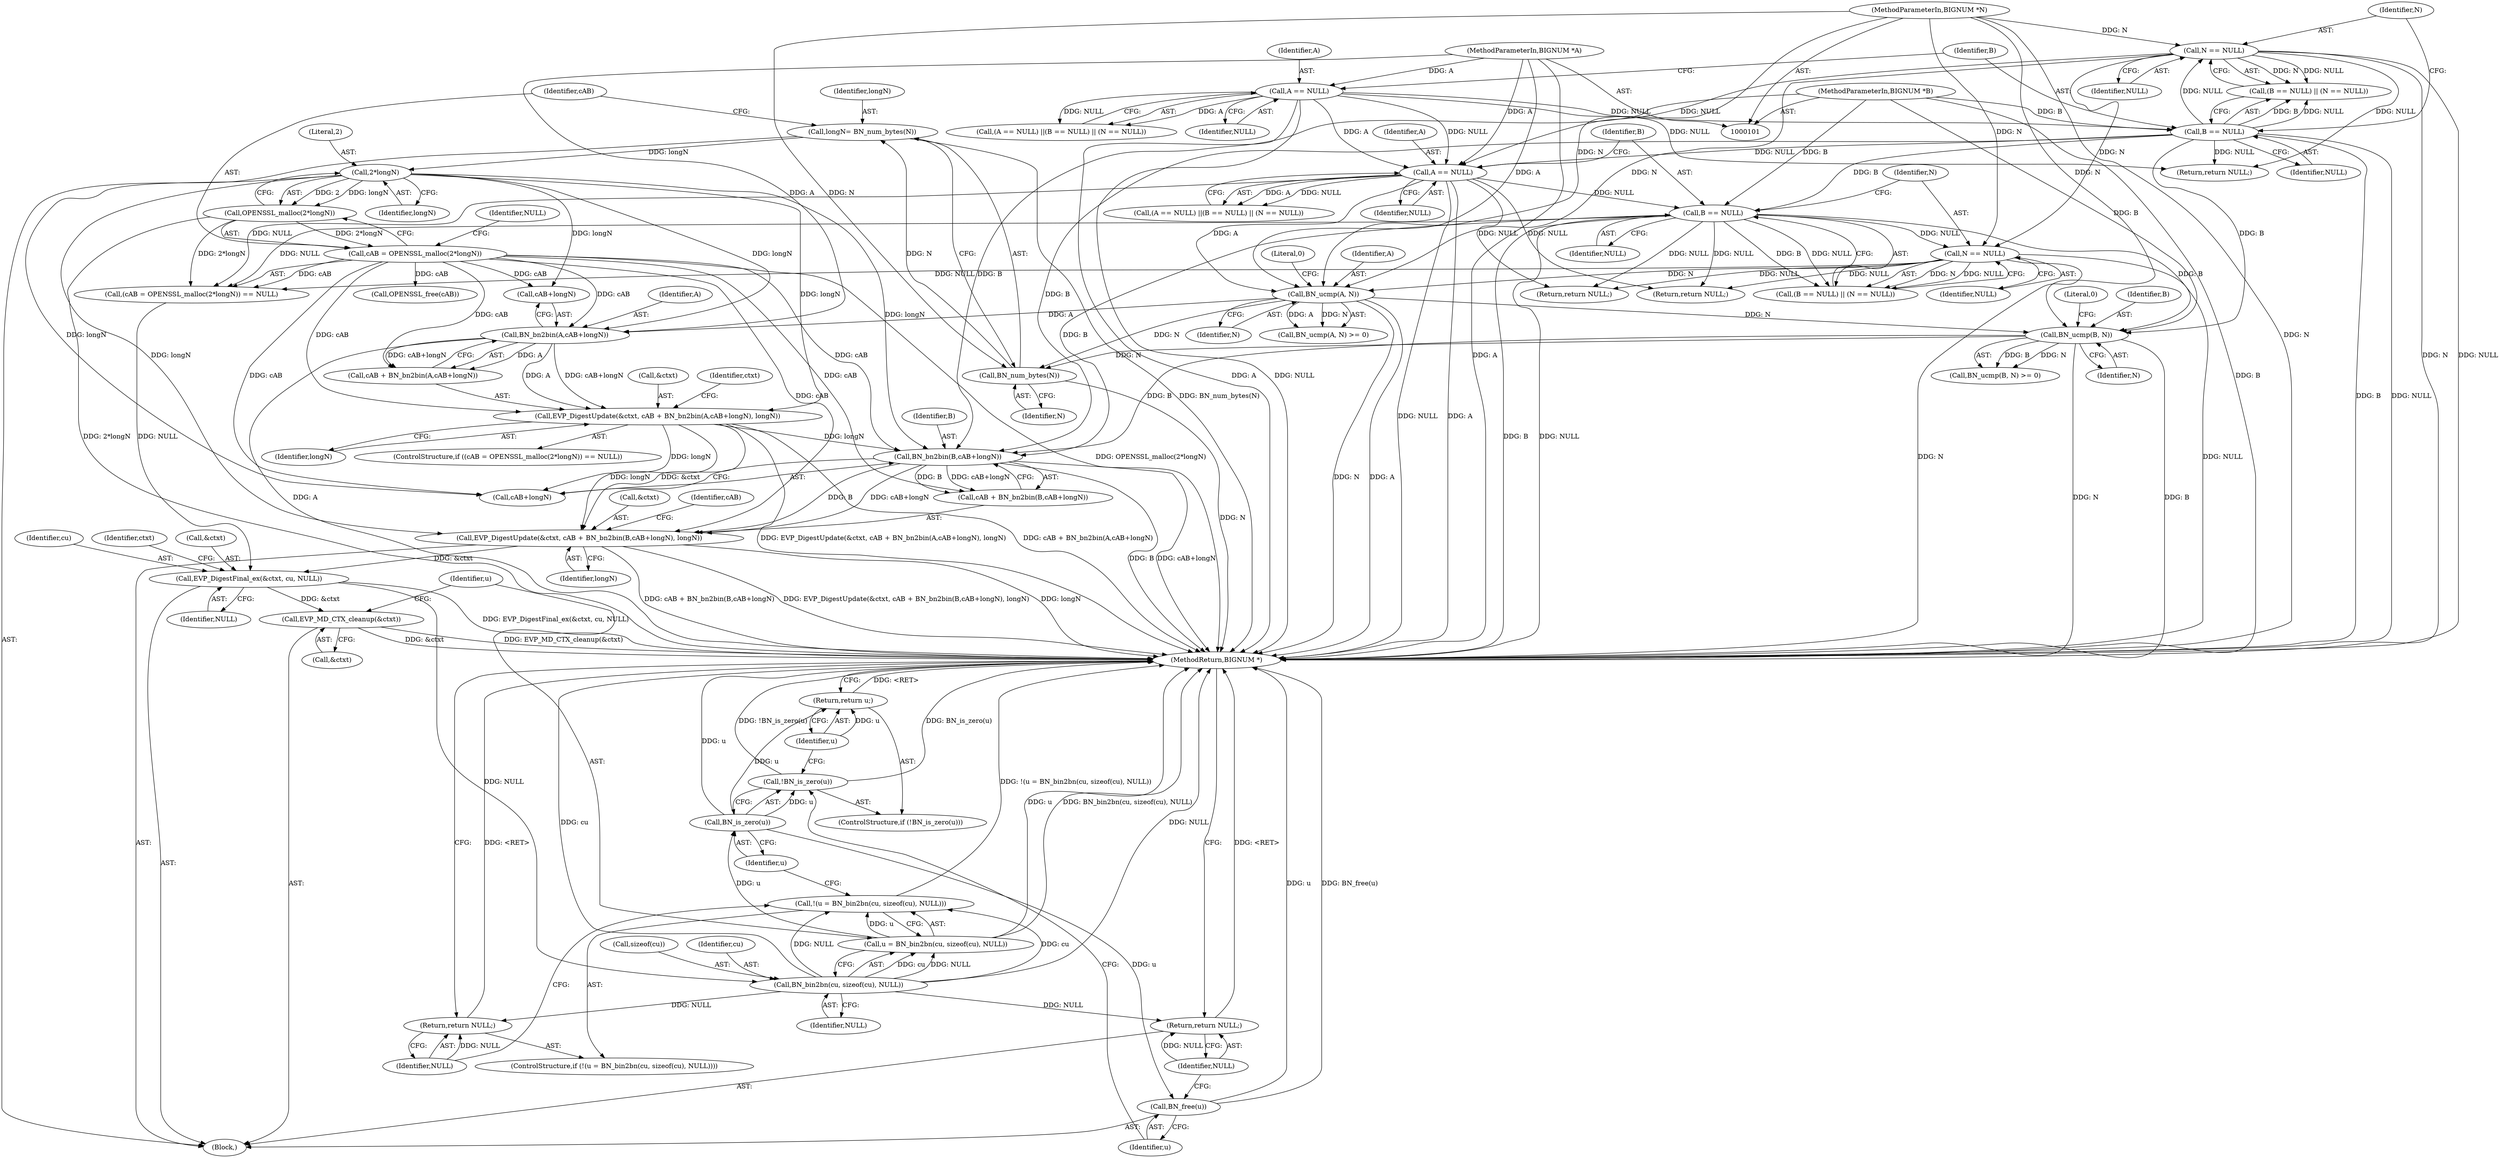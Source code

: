 digraph "0_openssl_4a23b12a031860253b58d503f296377ca076427b@API" {
"1000177" [label="(Call,EVP_DigestUpdate(&ctxt, cAB + BN_bn2bin(B,cAB+longN), longN))"];
"1000166" [label="(Call,EVP_DigestUpdate(&ctxt, cAB + BN_bn2bin(A,cAB+longN), longN))"];
"1000159" [label="(Call,cAB = OPENSSL_malloc(2*longN))"];
"1000161" [label="(Call,OPENSSL_malloc(2*longN))"];
"1000162" [label="(Call,2*longN)"];
"1000153" [label="(Call,longN= BN_num_bytes(N))"];
"1000155" [label="(Call,BN_num_bytes(N))"];
"1000142" [label="(Call,BN_ucmp(A, N))"];
"1000127" [label="(Call,A == NULL)"];
"1000113" [label="(Call,A == NULL)"];
"1000102" [label="(MethodParameterIn,BIGNUM *A)"];
"1000120" [label="(Call,N == NULL)"];
"1000104" [label="(MethodParameterIn,BIGNUM *N)"];
"1000117" [label="(Call,B == NULL)"];
"1000103" [label="(MethodParameterIn,BIGNUM *B)"];
"1000134" [label="(Call,N == NULL)"];
"1000131" [label="(Call,B == NULL)"];
"1000147" [label="(Call,BN_ucmp(B, N))"];
"1000171" [label="(Call,BN_bn2bin(A,cAB+longN))"];
"1000182" [label="(Call,BN_bn2bin(B,cAB+longN))"];
"1000190" [label="(Call,EVP_DigestFinal_ex(&ctxt, cu, NULL))"];
"1000195" [label="(Call,EVP_MD_CTX_cleanup(&ctxt))"];
"1000202" [label="(Call,BN_bin2bn(cu, sizeof(cu), NULL))"];
"1000199" [label="(Call,!(u = BN_bin2bn(cu, sizeof(cu), NULL)))"];
"1000200" [label="(Call,u = BN_bin2bn(cu, sizeof(cu), NULL))"];
"1000211" [label="(Call,BN_is_zero(u))"];
"1000210" [label="(Call,!BN_is_zero(u))"];
"1000213" [label="(Return,return u;)"];
"1000215" [label="(Call,BN_free(u))"];
"1000207" [label="(Return,return NULL;)"];
"1000217" [label="(Return,return NULL;)"];
"1000188" [label="(Call,OPENSSL_free(cAB))"];
"1000116" [label="(Call,(B == NULL) || (N == NULL))"];
"1000183" [label="(Identifier,B)"];
"1000219" [label="(MethodReturn,BIGNUM *)"];
"1000199" [label="(Call,!(u = BN_bin2bn(cu, sizeof(cu), NULL)))"];
"1000194" [label="(Identifier,NULL)"];
"1000105" [label="(Block,)"];
"1000208" [label="(Identifier,NULL)"];
"1000119" [label="(Identifier,NULL)"];
"1000133" [label="(Identifier,NULL)"];
"1000134" [label="(Call,N == NULL)"];
"1000166" [label="(Call,EVP_DigestUpdate(&ctxt, cAB + BN_bn2bin(A,cAB+longN), longN))"];
"1000202" [label="(Call,BN_bin2bn(cu, sizeof(cu), NULL))"];
"1000128" [label="(Identifier,A)"];
"1000172" [label="(Identifier,A)"];
"1000211" [label="(Call,BN_is_zero(u))"];
"1000143" [label="(Identifier,A)"];
"1000132" [label="(Identifier,B)"];
"1000131" [label="(Call,B == NULL)"];
"1000180" [label="(Call,cAB + BN_bn2bin(B,cAB+longN))"];
"1000127" [label="(Call,A == NULL)"];
"1000151" [label="(Return,return NULL;)"];
"1000121" [label="(Identifier,N)"];
"1000200" [label="(Call,u = BN_bin2bn(cu, sizeof(cu), NULL))"];
"1000113" [label="(Call,A == NULL)"];
"1000117" [label="(Call,B == NULL)"];
"1000137" [label="(Return,return NULL;)"];
"1000162" [label="(Call,2*longN)"];
"1000135" [label="(Identifier,N)"];
"1000217" [label="(Return,return NULL;)"];
"1000204" [label="(Call,sizeof(cu))"];
"1000165" [label="(Identifier,NULL)"];
"1000215" [label="(Call,BN_free(u))"];
"1000104" [label="(MethodParameterIn,BIGNUM *N)"];
"1000171" [label="(Call,BN_bn2bin(A,cAB+longN))"];
"1000164" [label="(Identifier,longN)"];
"1000163" [label="(Literal,2)"];
"1000147" [label="(Call,BN_ucmp(B, N))"];
"1000177" [label="(Call,EVP_DigestUpdate(&ctxt, cAB + BN_bn2bin(B,cAB+longN), longN))"];
"1000216" [label="(Identifier,u)"];
"1000149" [label="(Identifier,N)"];
"1000190" [label="(Call,EVP_DigestFinal_ex(&ctxt, cu, NULL))"];
"1000112" [label="(Call,(A == NULL) ||(B == NULL) || (N == NULL))"];
"1000158" [label="(Call,(cAB = OPENSSL_malloc(2*longN)) == NULL)"];
"1000144" [label="(Identifier,N)"];
"1000129" [label="(Identifier,NULL)"];
"1000114" [label="(Identifier,A)"];
"1000193" [label="(Identifier,cu)"];
"1000178" [label="(Call,&ctxt)"];
"1000142" [label="(Call,BN_ucmp(A, N))"];
"1000169" [label="(Call,cAB + BN_bn2bin(A,cAB+longN))"];
"1000206" [label="(Identifier,NULL)"];
"1000115" [label="(Identifier,NULL)"];
"1000176" [label="(Identifier,longN)"];
"1000203" [label="(Identifier,cu)"];
"1000210" [label="(Call,!BN_is_zero(u))"];
"1000120" [label="(Call,N == NULL)"];
"1000161" [label="(Call,OPENSSL_malloc(2*longN))"];
"1000122" [label="(Identifier,NULL)"];
"1000150" [label="(Literal,0)"];
"1000201" [label="(Identifier,u)"];
"1000167" [label="(Call,&ctxt)"];
"1000145" [label="(Literal,0)"];
"1000153" [label="(Call,longN= BN_num_bytes(N))"];
"1000103" [label="(MethodParameterIn,BIGNUM *B)"];
"1000197" [label="(Identifier,ctxt)"];
"1000209" [label="(ControlStructure,if (!BN_is_zero(u)))"];
"1000157" [label="(ControlStructure,if ((cAB = OPENSSL_malloc(2*longN)) == NULL))"];
"1000123" [label="(Return,return NULL;)"];
"1000136" [label="(Identifier,NULL)"];
"1000155" [label="(Call,BN_num_bytes(N))"];
"1000187" [label="(Identifier,longN)"];
"1000148" [label="(Identifier,B)"];
"1000212" [label="(Identifier,u)"];
"1000126" [label="(Call,(A == NULL) ||(B == NULL) || (N == NULL))"];
"1000159" [label="(Call,cAB = OPENSSL_malloc(2*longN))"];
"1000184" [label="(Call,cAB+longN)"];
"1000218" [label="(Identifier,NULL)"];
"1000207" [label="(Return,return NULL;)"];
"1000214" [label="(Identifier,u)"];
"1000102" [label="(MethodParameterIn,BIGNUM *A)"];
"1000196" [label="(Call,&ctxt)"];
"1000189" [label="(Identifier,cAB)"];
"1000118" [label="(Identifier,B)"];
"1000195" [label="(Call,EVP_MD_CTX_cleanup(&ctxt))"];
"1000141" [label="(Call,BN_ucmp(A, N) >= 0)"];
"1000173" [label="(Call,cAB+longN)"];
"1000182" [label="(Call,BN_bn2bin(B,cAB+longN))"];
"1000156" [label="(Identifier,N)"];
"1000198" [label="(ControlStructure,if (!(u = BN_bin2bn(cu, sizeof(cu), NULL))))"];
"1000191" [label="(Call,&ctxt)"];
"1000179" [label="(Identifier,ctxt)"];
"1000160" [label="(Identifier,cAB)"];
"1000130" [label="(Call,(B == NULL) || (N == NULL))"];
"1000146" [label="(Call,BN_ucmp(B, N) >= 0)"];
"1000213" [label="(Return,return u;)"];
"1000154" [label="(Identifier,longN)"];
"1000177" -> "1000105"  [label="AST: "];
"1000177" -> "1000187"  [label="CFG: "];
"1000178" -> "1000177"  [label="AST: "];
"1000180" -> "1000177"  [label="AST: "];
"1000187" -> "1000177"  [label="AST: "];
"1000189" -> "1000177"  [label="CFG: "];
"1000177" -> "1000219"  [label="DDG: longN"];
"1000177" -> "1000219"  [label="DDG: cAB + BN_bn2bin(B,cAB+longN)"];
"1000177" -> "1000219"  [label="DDG: EVP_DigestUpdate(&ctxt, cAB + BN_bn2bin(B,cAB+longN), longN)"];
"1000166" -> "1000177"  [label="DDG: &ctxt"];
"1000166" -> "1000177"  [label="DDG: longN"];
"1000159" -> "1000177"  [label="DDG: cAB"];
"1000182" -> "1000177"  [label="DDG: B"];
"1000182" -> "1000177"  [label="DDG: cAB+longN"];
"1000162" -> "1000177"  [label="DDG: longN"];
"1000177" -> "1000190"  [label="DDG: &ctxt"];
"1000166" -> "1000157"  [label="AST: "];
"1000166" -> "1000176"  [label="CFG: "];
"1000167" -> "1000166"  [label="AST: "];
"1000169" -> "1000166"  [label="AST: "];
"1000176" -> "1000166"  [label="AST: "];
"1000179" -> "1000166"  [label="CFG: "];
"1000166" -> "1000219"  [label="DDG: cAB + BN_bn2bin(A,cAB+longN)"];
"1000166" -> "1000219"  [label="DDG: EVP_DigestUpdate(&ctxt, cAB + BN_bn2bin(A,cAB+longN), longN)"];
"1000159" -> "1000166"  [label="DDG: cAB"];
"1000171" -> "1000166"  [label="DDG: A"];
"1000171" -> "1000166"  [label="DDG: cAB+longN"];
"1000162" -> "1000166"  [label="DDG: longN"];
"1000166" -> "1000182"  [label="DDG: longN"];
"1000166" -> "1000184"  [label="DDG: longN"];
"1000159" -> "1000158"  [label="AST: "];
"1000159" -> "1000161"  [label="CFG: "];
"1000160" -> "1000159"  [label="AST: "];
"1000161" -> "1000159"  [label="AST: "];
"1000165" -> "1000159"  [label="CFG: "];
"1000159" -> "1000219"  [label="DDG: OPENSSL_malloc(2*longN)"];
"1000159" -> "1000158"  [label="DDG: cAB"];
"1000161" -> "1000159"  [label="DDG: 2*longN"];
"1000159" -> "1000169"  [label="DDG: cAB"];
"1000159" -> "1000171"  [label="DDG: cAB"];
"1000159" -> "1000173"  [label="DDG: cAB"];
"1000159" -> "1000180"  [label="DDG: cAB"];
"1000159" -> "1000182"  [label="DDG: cAB"];
"1000159" -> "1000184"  [label="DDG: cAB"];
"1000159" -> "1000188"  [label="DDG: cAB"];
"1000161" -> "1000162"  [label="CFG: "];
"1000162" -> "1000161"  [label="AST: "];
"1000161" -> "1000219"  [label="DDG: 2*longN"];
"1000161" -> "1000158"  [label="DDG: 2*longN"];
"1000162" -> "1000161"  [label="DDG: 2"];
"1000162" -> "1000161"  [label="DDG: longN"];
"1000162" -> "1000164"  [label="CFG: "];
"1000163" -> "1000162"  [label="AST: "];
"1000164" -> "1000162"  [label="AST: "];
"1000153" -> "1000162"  [label="DDG: longN"];
"1000162" -> "1000171"  [label="DDG: longN"];
"1000162" -> "1000173"  [label="DDG: longN"];
"1000162" -> "1000182"  [label="DDG: longN"];
"1000162" -> "1000184"  [label="DDG: longN"];
"1000153" -> "1000105"  [label="AST: "];
"1000153" -> "1000155"  [label="CFG: "];
"1000154" -> "1000153"  [label="AST: "];
"1000155" -> "1000153"  [label="AST: "];
"1000160" -> "1000153"  [label="CFG: "];
"1000153" -> "1000219"  [label="DDG: BN_num_bytes(N)"];
"1000155" -> "1000153"  [label="DDG: N"];
"1000155" -> "1000156"  [label="CFG: "];
"1000156" -> "1000155"  [label="AST: "];
"1000155" -> "1000219"  [label="DDG: N"];
"1000142" -> "1000155"  [label="DDG: N"];
"1000147" -> "1000155"  [label="DDG: N"];
"1000104" -> "1000155"  [label="DDG: N"];
"1000142" -> "1000141"  [label="AST: "];
"1000142" -> "1000144"  [label="CFG: "];
"1000143" -> "1000142"  [label="AST: "];
"1000144" -> "1000142"  [label="AST: "];
"1000145" -> "1000142"  [label="CFG: "];
"1000142" -> "1000219"  [label="DDG: N"];
"1000142" -> "1000219"  [label="DDG: A"];
"1000142" -> "1000141"  [label="DDG: A"];
"1000142" -> "1000141"  [label="DDG: N"];
"1000127" -> "1000142"  [label="DDG: A"];
"1000102" -> "1000142"  [label="DDG: A"];
"1000120" -> "1000142"  [label="DDG: N"];
"1000134" -> "1000142"  [label="DDG: N"];
"1000104" -> "1000142"  [label="DDG: N"];
"1000142" -> "1000147"  [label="DDG: N"];
"1000142" -> "1000171"  [label="DDG: A"];
"1000127" -> "1000126"  [label="AST: "];
"1000127" -> "1000129"  [label="CFG: "];
"1000128" -> "1000127"  [label="AST: "];
"1000129" -> "1000127"  [label="AST: "];
"1000132" -> "1000127"  [label="CFG: "];
"1000126" -> "1000127"  [label="CFG: "];
"1000127" -> "1000219"  [label="DDG: NULL"];
"1000127" -> "1000219"  [label="DDG: A"];
"1000127" -> "1000126"  [label="DDG: A"];
"1000127" -> "1000126"  [label="DDG: NULL"];
"1000113" -> "1000127"  [label="DDG: A"];
"1000113" -> "1000127"  [label="DDG: NULL"];
"1000102" -> "1000127"  [label="DDG: A"];
"1000120" -> "1000127"  [label="DDG: NULL"];
"1000117" -> "1000127"  [label="DDG: NULL"];
"1000127" -> "1000131"  [label="DDG: NULL"];
"1000127" -> "1000137"  [label="DDG: NULL"];
"1000127" -> "1000151"  [label="DDG: NULL"];
"1000127" -> "1000158"  [label="DDG: NULL"];
"1000113" -> "1000112"  [label="AST: "];
"1000113" -> "1000115"  [label="CFG: "];
"1000114" -> "1000113"  [label="AST: "];
"1000115" -> "1000113"  [label="AST: "];
"1000118" -> "1000113"  [label="CFG: "];
"1000112" -> "1000113"  [label="CFG: "];
"1000113" -> "1000219"  [label="DDG: A"];
"1000113" -> "1000219"  [label="DDG: NULL"];
"1000113" -> "1000112"  [label="DDG: A"];
"1000113" -> "1000112"  [label="DDG: NULL"];
"1000102" -> "1000113"  [label="DDG: A"];
"1000113" -> "1000117"  [label="DDG: NULL"];
"1000113" -> "1000123"  [label="DDG: NULL"];
"1000102" -> "1000101"  [label="AST: "];
"1000102" -> "1000219"  [label="DDG: A"];
"1000102" -> "1000171"  [label="DDG: A"];
"1000120" -> "1000116"  [label="AST: "];
"1000120" -> "1000122"  [label="CFG: "];
"1000121" -> "1000120"  [label="AST: "];
"1000122" -> "1000120"  [label="AST: "];
"1000116" -> "1000120"  [label="CFG: "];
"1000120" -> "1000219"  [label="DDG: N"];
"1000120" -> "1000219"  [label="DDG: NULL"];
"1000120" -> "1000116"  [label="DDG: N"];
"1000120" -> "1000116"  [label="DDG: NULL"];
"1000104" -> "1000120"  [label="DDG: N"];
"1000117" -> "1000120"  [label="DDG: NULL"];
"1000120" -> "1000123"  [label="DDG: NULL"];
"1000120" -> "1000134"  [label="DDG: N"];
"1000104" -> "1000101"  [label="AST: "];
"1000104" -> "1000219"  [label="DDG: N"];
"1000104" -> "1000134"  [label="DDG: N"];
"1000104" -> "1000147"  [label="DDG: N"];
"1000117" -> "1000116"  [label="AST: "];
"1000117" -> "1000119"  [label="CFG: "];
"1000118" -> "1000117"  [label="AST: "];
"1000119" -> "1000117"  [label="AST: "];
"1000121" -> "1000117"  [label="CFG: "];
"1000116" -> "1000117"  [label="CFG: "];
"1000117" -> "1000219"  [label="DDG: B"];
"1000117" -> "1000219"  [label="DDG: NULL"];
"1000117" -> "1000116"  [label="DDG: B"];
"1000117" -> "1000116"  [label="DDG: NULL"];
"1000103" -> "1000117"  [label="DDG: B"];
"1000117" -> "1000123"  [label="DDG: NULL"];
"1000117" -> "1000131"  [label="DDG: B"];
"1000117" -> "1000147"  [label="DDG: B"];
"1000117" -> "1000182"  [label="DDG: B"];
"1000103" -> "1000101"  [label="AST: "];
"1000103" -> "1000219"  [label="DDG: B"];
"1000103" -> "1000131"  [label="DDG: B"];
"1000103" -> "1000147"  [label="DDG: B"];
"1000103" -> "1000182"  [label="DDG: B"];
"1000134" -> "1000130"  [label="AST: "];
"1000134" -> "1000136"  [label="CFG: "];
"1000135" -> "1000134"  [label="AST: "];
"1000136" -> "1000134"  [label="AST: "];
"1000130" -> "1000134"  [label="CFG: "];
"1000134" -> "1000219"  [label="DDG: N"];
"1000134" -> "1000219"  [label="DDG: NULL"];
"1000134" -> "1000130"  [label="DDG: N"];
"1000134" -> "1000130"  [label="DDG: NULL"];
"1000131" -> "1000134"  [label="DDG: NULL"];
"1000134" -> "1000137"  [label="DDG: NULL"];
"1000134" -> "1000151"  [label="DDG: NULL"];
"1000134" -> "1000158"  [label="DDG: NULL"];
"1000131" -> "1000130"  [label="AST: "];
"1000131" -> "1000133"  [label="CFG: "];
"1000132" -> "1000131"  [label="AST: "];
"1000133" -> "1000131"  [label="AST: "];
"1000135" -> "1000131"  [label="CFG: "];
"1000130" -> "1000131"  [label="CFG: "];
"1000131" -> "1000219"  [label="DDG: B"];
"1000131" -> "1000219"  [label="DDG: NULL"];
"1000131" -> "1000130"  [label="DDG: B"];
"1000131" -> "1000130"  [label="DDG: NULL"];
"1000131" -> "1000137"  [label="DDG: NULL"];
"1000131" -> "1000147"  [label="DDG: B"];
"1000131" -> "1000151"  [label="DDG: NULL"];
"1000131" -> "1000158"  [label="DDG: NULL"];
"1000131" -> "1000182"  [label="DDG: B"];
"1000147" -> "1000146"  [label="AST: "];
"1000147" -> "1000149"  [label="CFG: "];
"1000148" -> "1000147"  [label="AST: "];
"1000149" -> "1000147"  [label="AST: "];
"1000150" -> "1000147"  [label="CFG: "];
"1000147" -> "1000219"  [label="DDG: N"];
"1000147" -> "1000219"  [label="DDG: B"];
"1000147" -> "1000146"  [label="DDG: B"];
"1000147" -> "1000146"  [label="DDG: N"];
"1000147" -> "1000182"  [label="DDG: B"];
"1000171" -> "1000169"  [label="AST: "];
"1000171" -> "1000173"  [label="CFG: "];
"1000172" -> "1000171"  [label="AST: "];
"1000173" -> "1000171"  [label="AST: "];
"1000169" -> "1000171"  [label="CFG: "];
"1000171" -> "1000219"  [label="DDG: A"];
"1000171" -> "1000169"  [label="DDG: A"];
"1000171" -> "1000169"  [label="DDG: cAB+longN"];
"1000182" -> "1000180"  [label="AST: "];
"1000182" -> "1000184"  [label="CFG: "];
"1000183" -> "1000182"  [label="AST: "];
"1000184" -> "1000182"  [label="AST: "];
"1000180" -> "1000182"  [label="CFG: "];
"1000182" -> "1000219"  [label="DDG: cAB+longN"];
"1000182" -> "1000219"  [label="DDG: B"];
"1000182" -> "1000180"  [label="DDG: B"];
"1000182" -> "1000180"  [label="DDG: cAB+longN"];
"1000190" -> "1000105"  [label="AST: "];
"1000190" -> "1000194"  [label="CFG: "];
"1000191" -> "1000190"  [label="AST: "];
"1000193" -> "1000190"  [label="AST: "];
"1000194" -> "1000190"  [label="AST: "];
"1000197" -> "1000190"  [label="CFG: "];
"1000190" -> "1000219"  [label="DDG: EVP_DigestFinal_ex(&ctxt, cu, NULL)"];
"1000158" -> "1000190"  [label="DDG: NULL"];
"1000190" -> "1000195"  [label="DDG: &ctxt"];
"1000190" -> "1000202"  [label="DDG: NULL"];
"1000195" -> "1000105"  [label="AST: "];
"1000195" -> "1000196"  [label="CFG: "];
"1000196" -> "1000195"  [label="AST: "];
"1000201" -> "1000195"  [label="CFG: "];
"1000195" -> "1000219"  [label="DDG: EVP_MD_CTX_cleanup(&ctxt)"];
"1000195" -> "1000219"  [label="DDG: &ctxt"];
"1000202" -> "1000200"  [label="AST: "];
"1000202" -> "1000206"  [label="CFG: "];
"1000203" -> "1000202"  [label="AST: "];
"1000204" -> "1000202"  [label="AST: "];
"1000206" -> "1000202"  [label="AST: "];
"1000200" -> "1000202"  [label="CFG: "];
"1000202" -> "1000219"  [label="DDG: NULL"];
"1000202" -> "1000219"  [label="DDG: cu"];
"1000202" -> "1000199"  [label="DDG: cu"];
"1000202" -> "1000199"  [label="DDG: NULL"];
"1000202" -> "1000200"  [label="DDG: cu"];
"1000202" -> "1000200"  [label="DDG: NULL"];
"1000202" -> "1000207"  [label="DDG: NULL"];
"1000202" -> "1000217"  [label="DDG: NULL"];
"1000199" -> "1000198"  [label="AST: "];
"1000199" -> "1000200"  [label="CFG: "];
"1000200" -> "1000199"  [label="AST: "];
"1000208" -> "1000199"  [label="CFG: "];
"1000212" -> "1000199"  [label="CFG: "];
"1000199" -> "1000219"  [label="DDG: !(u = BN_bin2bn(cu, sizeof(cu), NULL))"];
"1000200" -> "1000199"  [label="DDG: u"];
"1000201" -> "1000200"  [label="AST: "];
"1000200" -> "1000219"  [label="DDG: u"];
"1000200" -> "1000219"  [label="DDG: BN_bin2bn(cu, sizeof(cu), NULL)"];
"1000200" -> "1000211"  [label="DDG: u"];
"1000211" -> "1000210"  [label="AST: "];
"1000211" -> "1000212"  [label="CFG: "];
"1000212" -> "1000211"  [label="AST: "];
"1000210" -> "1000211"  [label="CFG: "];
"1000211" -> "1000219"  [label="DDG: u"];
"1000211" -> "1000210"  [label="DDG: u"];
"1000211" -> "1000213"  [label="DDG: u"];
"1000211" -> "1000215"  [label="DDG: u"];
"1000210" -> "1000209"  [label="AST: "];
"1000214" -> "1000210"  [label="CFG: "];
"1000216" -> "1000210"  [label="CFG: "];
"1000210" -> "1000219"  [label="DDG: !BN_is_zero(u)"];
"1000210" -> "1000219"  [label="DDG: BN_is_zero(u)"];
"1000213" -> "1000209"  [label="AST: "];
"1000213" -> "1000214"  [label="CFG: "];
"1000214" -> "1000213"  [label="AST: "];
"1000219" -> "1000213"  [label="CFG: "];
"1000213" -> "1000219"  [label="DDG: <RET>"];
"1000214" -> "1000213"  [label="DDG: u"];
"1000215" -> "1000105"  [label="AST: "];
"1000215" -> "1000216"  [label="CFG: "];
"1000216" -> "1000215"  [label="AST: "];
"1000218" -> "1000215"  [label="CFG: "];
"1000215" -> "1000219"  [label="DDG: u"];
"1000215" -> "1000219"  [label="DDG: BN_free(u)"];
"1000207" -> "1000198"  [label="AST: "];
"1000207" -> "1000208"  [label="CFG: "];
"1000208" -> "1000207"  [label="AST: "];
"1000219" -> "1000207"  [label="CFG: "];
"1000207" -> "1000219"  [label="DDG: <RET>"];
"1000208" -> "1000207"  [label="DDG: NULL"];
"1000217" -> "1000105"  [label="AST: "];
"1000217" -> "1000218"  [label="CFG: "];
"1000218" -> "1000217"  [label="AST: "];
"1000219" -> "1000217"  [label="CFG: "];
"1000217" -> "1000219"  [label="DDG: <RET>"];
"1000218" -> "1000217"  [label="DDG: NULL"];
}
